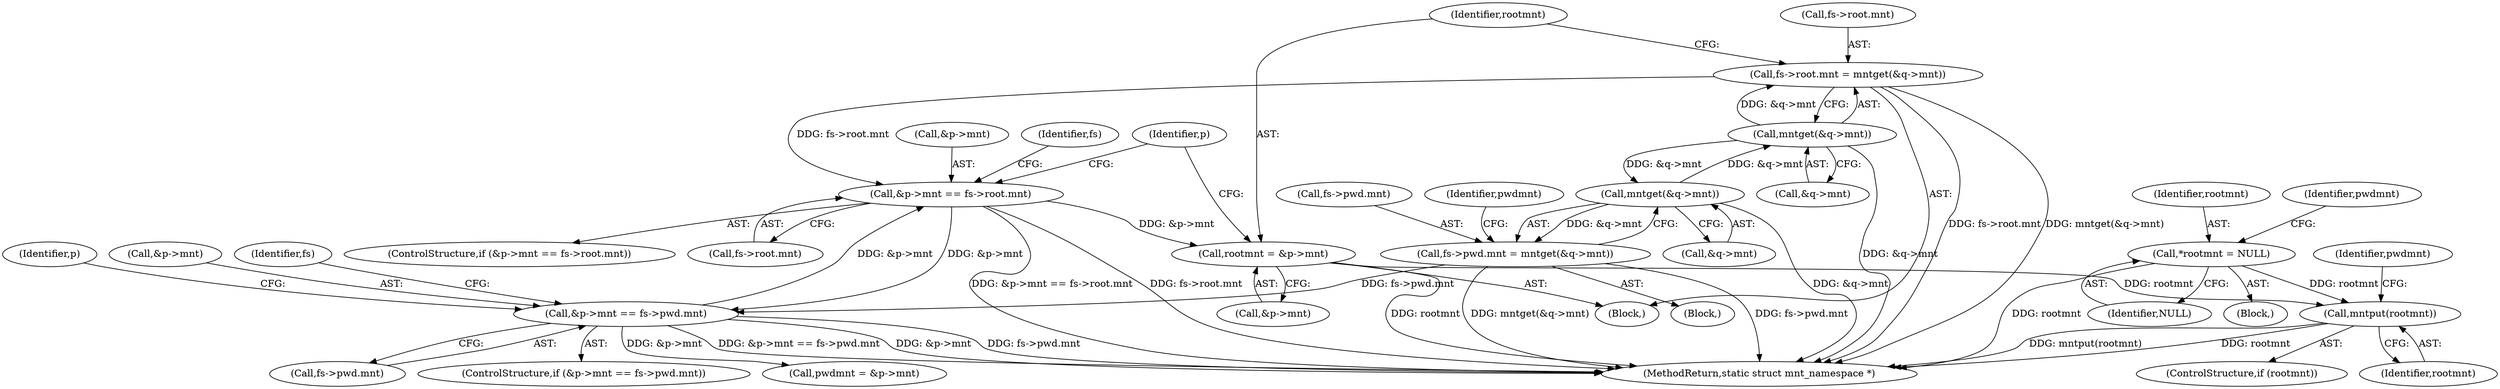 digraph "0_linux_132c94e31b8bca8ea921f9f96a57d684fa4ae0a9_0@pointer" {
"1000255" [label="(Call,mntput(rootmnt))"];
"1000210" [label="(Call,rootmnt = &p->mnt)"];
"1000188" [label="(Call,&p->mnt == fs->root.mnt)"];
"1000217" [label="(Call,&p->mnt == fs->pwd.mnt)"];
"1000228" [label="(Call,fs->pwd.mnt = mntget(&q->mnt))"];
"1000234" [label="(Call,mntget(&q->mnt))"];
"1000205" [label="(Call,mntget(&q->mnt))"];
"1000199" [label="(Call,fs->root.mnt = mntget(&q->mnt))"];
"1000109" [label="(Call,*rootmnt = NULL)"];
"1000217" [label="(Call,&p->mnt == fs->pwd.mnt)"];
"1000246" [label="(Identifier,p)"];
"1000240" [label="(Identifier,pwdmnt)"];
"1000263" [label="(MethodReturn,static struct mnt_namespace *)"];
"1000198" [label="(Block,)"];
"1000111" [label="(Identifier,NULL)"];
"1000255" [label="(Call,mntput(rootmnt))"];
"1000187" [label="(ControlStructure,if (&p->mnt == fs->root.mnt))"];
"1000199" [label="(Call,fs->root.mnt = mntget(&q->mnt))"];
"1000189" [label="(Call,&p->mnt)"];
"1000211" [label="(Identifier,rootmnt)"];
"1000216" [label="(ControlStructure,if (&p->mnt == fs->pwd.mnt))"];
"1000256" [label="(Identifier,rootmnt)"];
"1000109" [label="(Call,*rootmnt = NULL)"];
"1000229" [label="(Call,fs->pwd.mnt)"];
"1000188" [label="(Call,&p->mnt == fs->root.mnt)"];
"1000200" [label="(Call,fs->root.mnt)"];
"1000205" [label="(Call,mntget(&q->mnt))"];
"1000206" [label="(Call,&q->mnt)"];
"1000210" [label="(Call,rootmnt = &p->mnt)"];
"1000239" [label="(Call,pwdmnt = &p->mnt)"];
"1000258" [label="(Identifier,pwdmnt)"];
"1000110" [label="(Identifier,rootmnt)"];
"1000222" [label="(Call,fs->pwd.mnt)"];
"1000114" [label="(Identifier,pwdmnt)"];
"1000220" [label="(Identifier,p)"];
"1000227" [label="(Block,)"];
"1000218" [label="(Call,&p->mnt)"];
"1000193" [label="(Call,fs->root.mnt)"];
"1000212" [label="(Call,&p->mnt)"];
"1000253" [label="(ControlStructure,if (rootmnt))"];
"1000235" [label="(Call,&q->mnt)"];
"1000106" [label="(Block,)"];
"1000228" [label="(Call,fs->pwd.mnt = mntget(&q->mnt))"];
"1000231" [label="(Identifier,fs)"];
"1000234" [label="(Call,mntget(&q->mnt))"];
"1000202" [label="(Identifier,fs)"];
"1000255" -> "1000253"  [label="AST: "];
"1000255" -> "1000256"  [label="CFG: "];
"1000256" -> "1000255"  [label="AST: "];
"1000258" -> "1000255"  [label="CFG: "];
"1000255" -> "1000263"  [label="DDG: mntput(rootmnt)"];
"1000255" -> "1000263"  [label="DDG: rootmnt"];
"1000210" -> "1000255"  [label="DDG: rootmnt"];
"1000109" -> "1000255"  [label="DDG: rootmnt"];
"1000210" -> "1000198"  [label="AST: "];
"1000210" -> "1000212"  [label="CFG: "];
"1000211" -> "1000210"  [label="AST: "];
"1000212" -> "1000210"  [label="AST: "];
"1000220" -> "1000210"  [label="CFG: "];
"1000210" -> "1000263"  [label="DDG: rootmnt"];
"1000188" -> "1000210"  [label="DDG: &p->mnt"];
"1000188" -> "1000187"  [label="AST: "];
"1000188" -> "1000193"  [label="CFG: "];
"1000189" -> "1000188"  [label="AST: "];
"1000193" -> "1000188"  [label="AST: "];
"1000202" -> "1000188"  [label="CFG: "];
"1000220" -> "1000188"  [label="CFG: "];
"1000188" -> "1000263"  [label="DDG: &p->mnt == fs->root.mnt"];
"1000188" -> "1000263"  [label="DDG: fs->root.mnt"];
"1000217" -> "1000188"  [label="DDG: &p->mnt"];
"1000199" -> "1000188"  [label="DDG: fs->root.mnt"];
"1000188" -> "1000217"  [label="DDG: &p->mnt"];
"1000217" -> "1000216"  [label="AST: "];
"1000217" -> "1000222"  [label="CFG: "];
"1000218" -> "1000217"  [label="AST: "];
"1000222" -> "1000217"  [label="AST: "];
"1000231" -> "1000217"  [label="CFG: "];
"1000246" -> "1000217"  [label="CFG: "];
"1000217" -> "1000263"  [label="DDG: &p->mnt == fs->pwd.mnt"];
"1000217" -> "1000263"  [label="DDG: &p->mnt"];
"1000217" -> "1000263"  [label="DDG: fs->pwd.mnt"];
"1000228" -> "1000217"  [label="DDG: fs->pwd.mnt"];
"1000217" -> "1000239"  [label="DDG: &p->mnt"];
"1000228" -> "1000227"  [label="AST: "];
"1000228" -> "1000234"  [label="CFG: "];
"1000229" -> "1000228"  [label="AST: "];
"1000234" -> "1000228"  [label="AST: "];
"1000240" -> "1000228"  [label="CFG: "];
"1000228" -> "1000263"  [label="DDG: fs->pwd.mnt"];
"1000228" -> "1000263"  [label="DDG: mntget(&q->mnt)"];
"1000234" -> "1000228"  [label="DDG: &q->mnt"];
"1000234" -> "1000235"  [label="CFG: "];
"1000235" -> "1000234"  [label="AST: "];
"1000234" -> "1000263"  [label="DDG: &q->mnt"];
"1000234" -> "1000205"  [label="DDG: &q->mnt"];
"1000205" -> "1000234"  [label="DDG: &q->mnt"];
"1000205" -> "1000199"  [label="AST: "];
"1000205" -> "1000206"  [label="CFG: "];
"1000206" -> "1000205"  [label="AST: "];
"1000199" -> "1000205"  [label="CFG: "];
"1000205" -> "1000263"  [label="DDG: &q->mnt"];
"1000205" -> "1000199"  [label="DDG: &q->mnt"];
"1000199" -> "1000198"  [label="AST: "];
"1000200" -> "1000199"  [label="AST: "];
"1000211" -> "1000199"  [label="CFG: "];
"1000199" -> "1000263"  [label="DDG: fs->root.mnt"];
"1000199" -> "1000263"  [label="DDG: mntget(&q->mnt)"];
"1000109" -> "1000106"  [label="AST: "];
"1000109" -> "1000111"  [label="CFG: "];
"1000110" -> "1000109"  [label="AST: "];
"1000111" -> "1000109"  [label="AST: "];
"1000114" -> "1000109"  [label="CFG: "];
"1000109" -> "1000263"  [label="DDG: rootmnt"];
}
